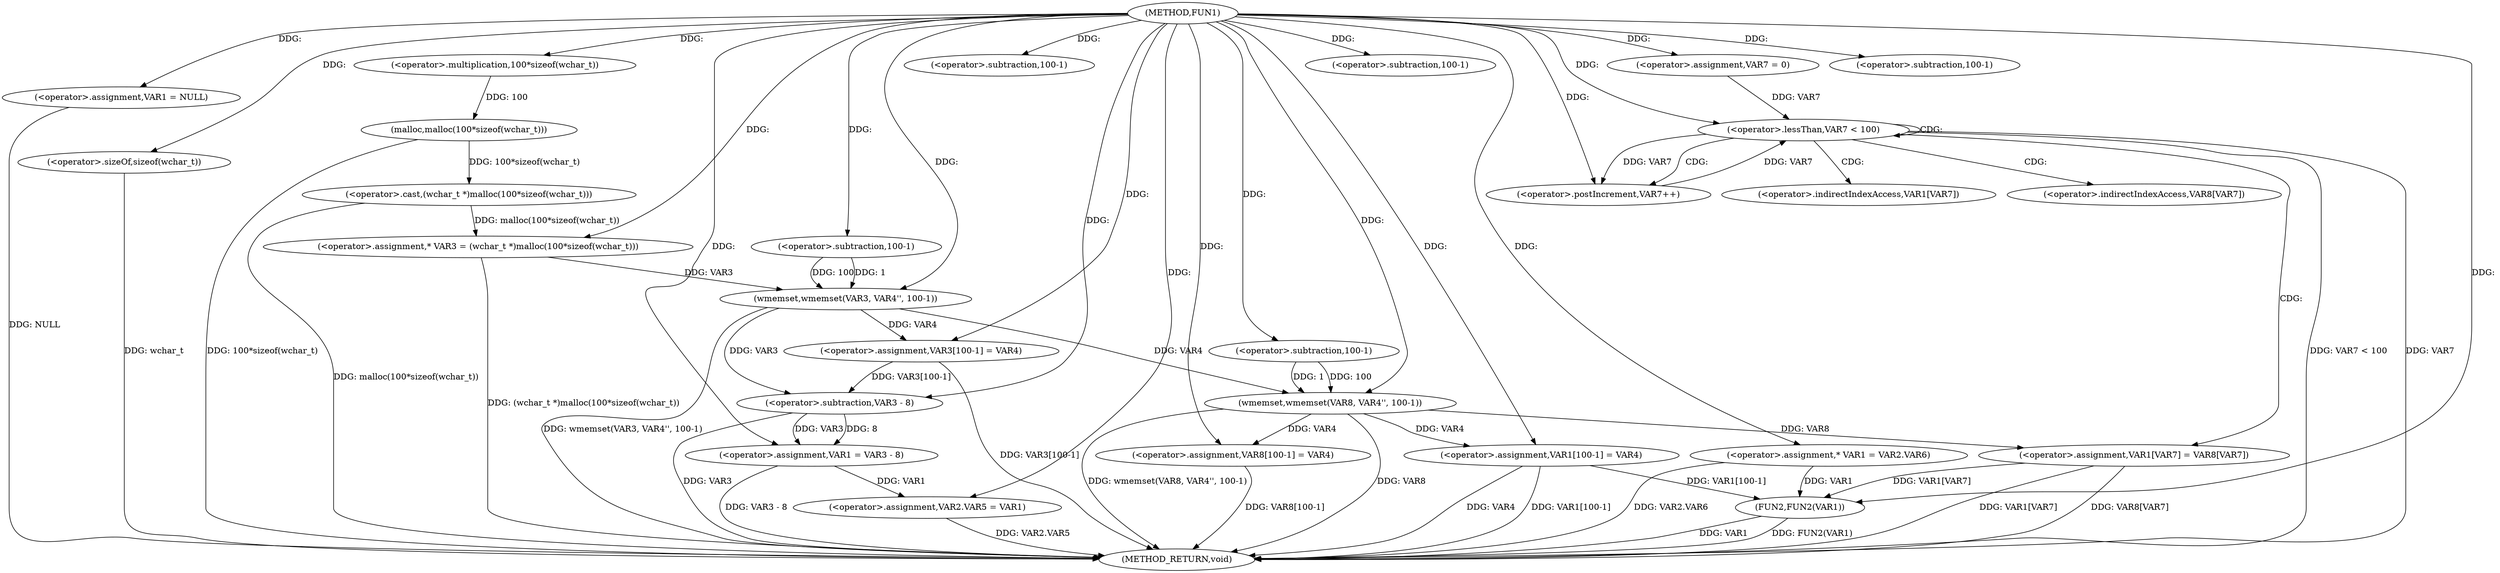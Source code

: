 digraph FUN1 {  
"1000100" [label = "(METHOD,FUN1)" ]
"1000190" [label = "(METHOD_RETURN,void)" ]
"1000104" [label = "(<operator>.assignment,VAR1 = NULL)" ]
"1000109" [label = "(<operator>.assignment,* VAR3 = (wchar_t *)malloc(100*sizeof(wchar_t)))" ]
"1000111" [label = "(<operator>.cast,(wchar_t *)malloc(100*sizeof(wchar_t)))" ]
"1000113" [label = "(malloc,malloc(100*sizeof(wchar_t)))" ]
"1000114" [label = "(<operator>.multiplication,100*sizeof(wchar_t))" ]
"1000116" [label = "(<operator>.sizeOf,sizeof(wchar_t))" ]
"1000118" [label = "(wmemset,wmemset(VAR3, VAR4'', 100-1))" ]
"1000121" [label = "(<operator>.subtraction,100-1)" ]
"1000124" [label = "(<operator>.assignment,VAR3[100-1] = VAR4)" ]
"1000127" [label = "(<operator>.subtraction,100-1)" ]
"1000131" [label = "(<operator>.assignment,VAR1 = VAR3 - 8)" ]
"1000133" [label = "(<operator>.subtraction,VAR3 - 8)" ]
"1000136" [label = "(<operator>.assignment,VAR2.VAR5 = VAR1)" ]
"1000143" [label = "(<operator>.assignment,* VAR1 = VAR2.VAR6)" ]
"1000151" [label = "(wmemset,wmemset(VAR8, VAR4'', 100-1))" ]
"1000154" [label = "(<operator>.subtraction,100-1)" ]
"1000157" [label = "(<operator>.assignment,VAR8[100-1] = VAR4)" ]
"1000160" [label = "(<operator>.subtraction,100-1)" ]
"1000165" [label = "(<operator>.assignment,VAR7 = 0)" ]
"1000168" [label = "(<operator>.lessThan,VAR7 < 100)" ]
"1000171" [label = "(<operator>.postIncrement,VAR7++)" ]
"1000174" [label = "(<operator>.assignment,VAR1[VAR7] = VAR8[VAR7])" ]
"1000181" [label = "(<operator>.assignment,VAR1[100-1] = VAR4)" ]
"1000184" [label = "(<operator>.subtraction,100-1)" ]
"1000188" [label = "(FUN2,FUN2(VAR1))" ]
"1000175" [label = "(<operator>.indirectIndexAccess,VAR1[VAR7])" ]
"1000178" [label = "(<operator>.indirectIndexAccess,VAR8[VAR7])" ]
  "1000168" -> "1000190"  [ label = "DDG: VAR7 < 100"] 
  "1000181" -> "1000190"  [ label = "DDG: VAR4"] 
  "1000124" -> "1000190"  [ label = "DDG: VAR3[100-1]"] 
  "1000151" -> "1000190"  [ label = "DDG: wmemset(VAR8, VAR4'', 100-1)"] 
  "1000168" -> "1000190"  [ label = "DDG: VAR7"] 
  "1000118" -> "1000190"  [ label = "DDG: wmemset(VAR3, VAR4'', 100-1)"] 
  "1000131" -> "1000190"  [ label = "DDG: VAR3 - 8"] 
  "1000111" -> "1000190"  [ label = "DDG: malloc(100*sizeof(wchar_t))"] 
  "1000181" -> "1000190"  [ label = "DDG: VAR1[100-1]"] 
  "1000116" -> "1000190"  [ label = "DDG: wchar_t"] 
  "1000188" -> "1000190"  [ label = "DDG: FUN2(VAR1)"] 
  "1000174" -> "1000190"  [ label = "DDG: VAR8[VAR7]"] 
  "1000113" -> "1000190"  [ label = "DDG: 100*sizeof(wchar_t)"] 
  "1000188" -> "1000190"  [ label = "DDG: VAR1"] 
  "1000151" -> "1000190"  [ label = "DDG: VAR8"] 
  "1000157" -> "1000190"  [ label = "DDG: VAR8[100-1]"] 
  "1000133" -> "1000190"  [ label = "DDG: VAR3"] 
  "1000143" -> "1000190"  [ label = "DDG: VAR2.VAR6"] 
  "1000109" -> "1000190"  [ label = "DDG: (wchar_t *)malloc(100*sizeof(wchar_t))"] 
  "1000136" -> "1000190"  [ label = "DDG: VAR2.VAR5"] 
  "1000104" -> "1000190"  [ label = "DDG: NULL"] 
  "1000174" -> "1000190"  [ label = "DDG: VAR1[VAR7]"] 
  "1000100" -> "1000104"  [ label = "DDG: "] 
  "1000111" -> "1000109"  [ label = "DDG: malloc(100*sizeof(wchar_t))"] 
  "1000100" -> "1000109"  [ label = "DDG: "] 
  "1000113" -> "1000111"  [ label = "DDG: 100*sizeof(wchar_t)"] 
  "1000114" -> "1000113"  [ label = "DDG: 100"] 
  "1000100" -> "1000114"  [ label = "DDG: "] 
  "1000100" -> "1000116"  [ label = "DDG: "] 
  "1000109" -> "1000118"  [ label = "DDG: VAR3"] 
  "1000100" -> "1000118"  [ label = "DDG: "] 
  "1000121" -> "1000118"  [ label = "DDG: 100"] 
  "1000121" -> "1000118"  [ label = "DDG: 1"] 
  "1000100" -> "1000121"  [ label = "DDG: "] 
  "1000118" -> "1000124"  [ label = "DDG: VAR4"] 
  "1000100" -> "1000124"  [ label = "DDG: "] 
  "1000100" -> "1000127"  [ label = "DDG: "] 
  "1000133" -> "1000131"  [ label = "DDG: VAR3"] 
  "1000133" -> "1000131"  [ label = "DDG: 8"] 
  "1000100" -> "1000131"  [ label = "DDG: "] 
  "1000124" -> "1000133"  [ label = "DDG: VAR3[100-1]"] 
  "1000118" -> "1000133"  [ label = "DDG: VAR3"] 
  "1000100" -> "1000133"  [ label = "DDG: "] 
  "1000131" -> "1000136"  [ label = "DDG: VAR1"] 
  "1000100" -> "1000136"  [ label = "DDG: "] 
  "1000100" -> "1000143"  [ label = "DDG: "] 
  "1000100" -> "1000151"  [ label = "DDG: "] 
  "1000118" -> "1000151"  [ label = "DDG: VAR4"] 
  "1000154" -> "1000151"  [ label = "DDG: 100"] 
  "1000154" -> "1000151"  [ label = "DDG: 1"] 
  "1000100" -> "1000154"  [ label = "DDG: "] 
  "1000151" -> "1000157"  [ label = "DDG: VAR4"] 
  "1000100" -> "1000157"  [ label = "DDG: "] 
  "1000100" -> "1000160"  [ label = "DDG: "] 
  "1000100" -> "1000165"  [ label = "DDG: "] 
  "1000171" -> "1000168"  [ label = "DDG: VAR7"] 
  "1000165" -> "1000168"  [ label = "DDG: VAR7"] 
  "1000100" -> "1000168"  [ label = "DDG: "] 
  "1000168" -> "1000171"  [ label = "DDG: VAR7"] 
  "1000100" -> "1000171"  [ label = "DDG: "] 
  "1000151" -> "1000174"  [ label = "DDG: VAR8"] 
  "1000100" -> "1000181"  [ label = "DDG: "] 
  "1000151" -> "1000181"  [ label = "DDG: VAR4"] 
  "1000100" -> "1000184"  [ label = "DDG: "] 
  "1000181" -> "1000188"  [ label = "DDG: VAR1[100-1]"] 
  "1000143" -> "1000188"  [ label = "DDG: VAR1"] 
  "1000174" -> "1000188"  [ label = "DDG: VAR1[VAR7]"] 
  "1000100" -> "1000188"  [ label = "DDG: "] 
  "1000168" -> "1000168"  [ label = "CDG: "] 
  "1000168" -> "1000171"  [ label = "CDG: "] 
  "1000168" -> "1000178"  [ label = "CDG: "] 
  "1000168" -> "1000174"  [ label = "CDG: "] 
  "1000168" -> "1000175"  [ label = "CDG: "] 
}
